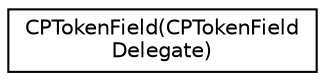 digraph "Graphical Class Hierarchy"
{
  edge [fontname="Helvetica",fontsize="10",labelfontname="Helvetica",labelfontsize="10"];
  node [fontname="Helvetica",fontsize="10",shape=record];
  rankdir="LR";
  Node1 [label="CPTokenField(CPTokenField\lDelegate)",height=0.2,width=0.4,color="black", fillcolor="white", style="filled",URL="$category_c_p_token_field_07_c_p_token_field_delegate_08.html"];
}
